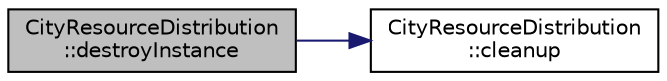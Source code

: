 digraph "CityResourceDistribution::destroyInstance"
{
 // LATEX_PDF_SIZE
  edge [fontname="Helvetica",fontsize="10",labelfontname="Helvetica",labelfontsize="10"];
  node [fontname="Helvetica",fontsize="10",shape=record];
  rankdir="LR";
  Node1 [label="CityResourceDistribution\l::destroyInstance",height=0.2,width=0.4,color="black", fillcolor="grey75", style="filled", fontcolor="black",tooltip=" "];
  Node1 -> Node2 [color="midnightblue",fontsize="10",style="solid",fontname="Helvetica"];
  Node2 [label="CityResourceDistribution\l::cleanup",height=0.2,width=0.4,color="black", fillcolor="white", style="filled",URL="$classCityResourceDistribution.html#ac0d074b901e5d217bb6aaab21939d95e",tooltip=" "];
}
